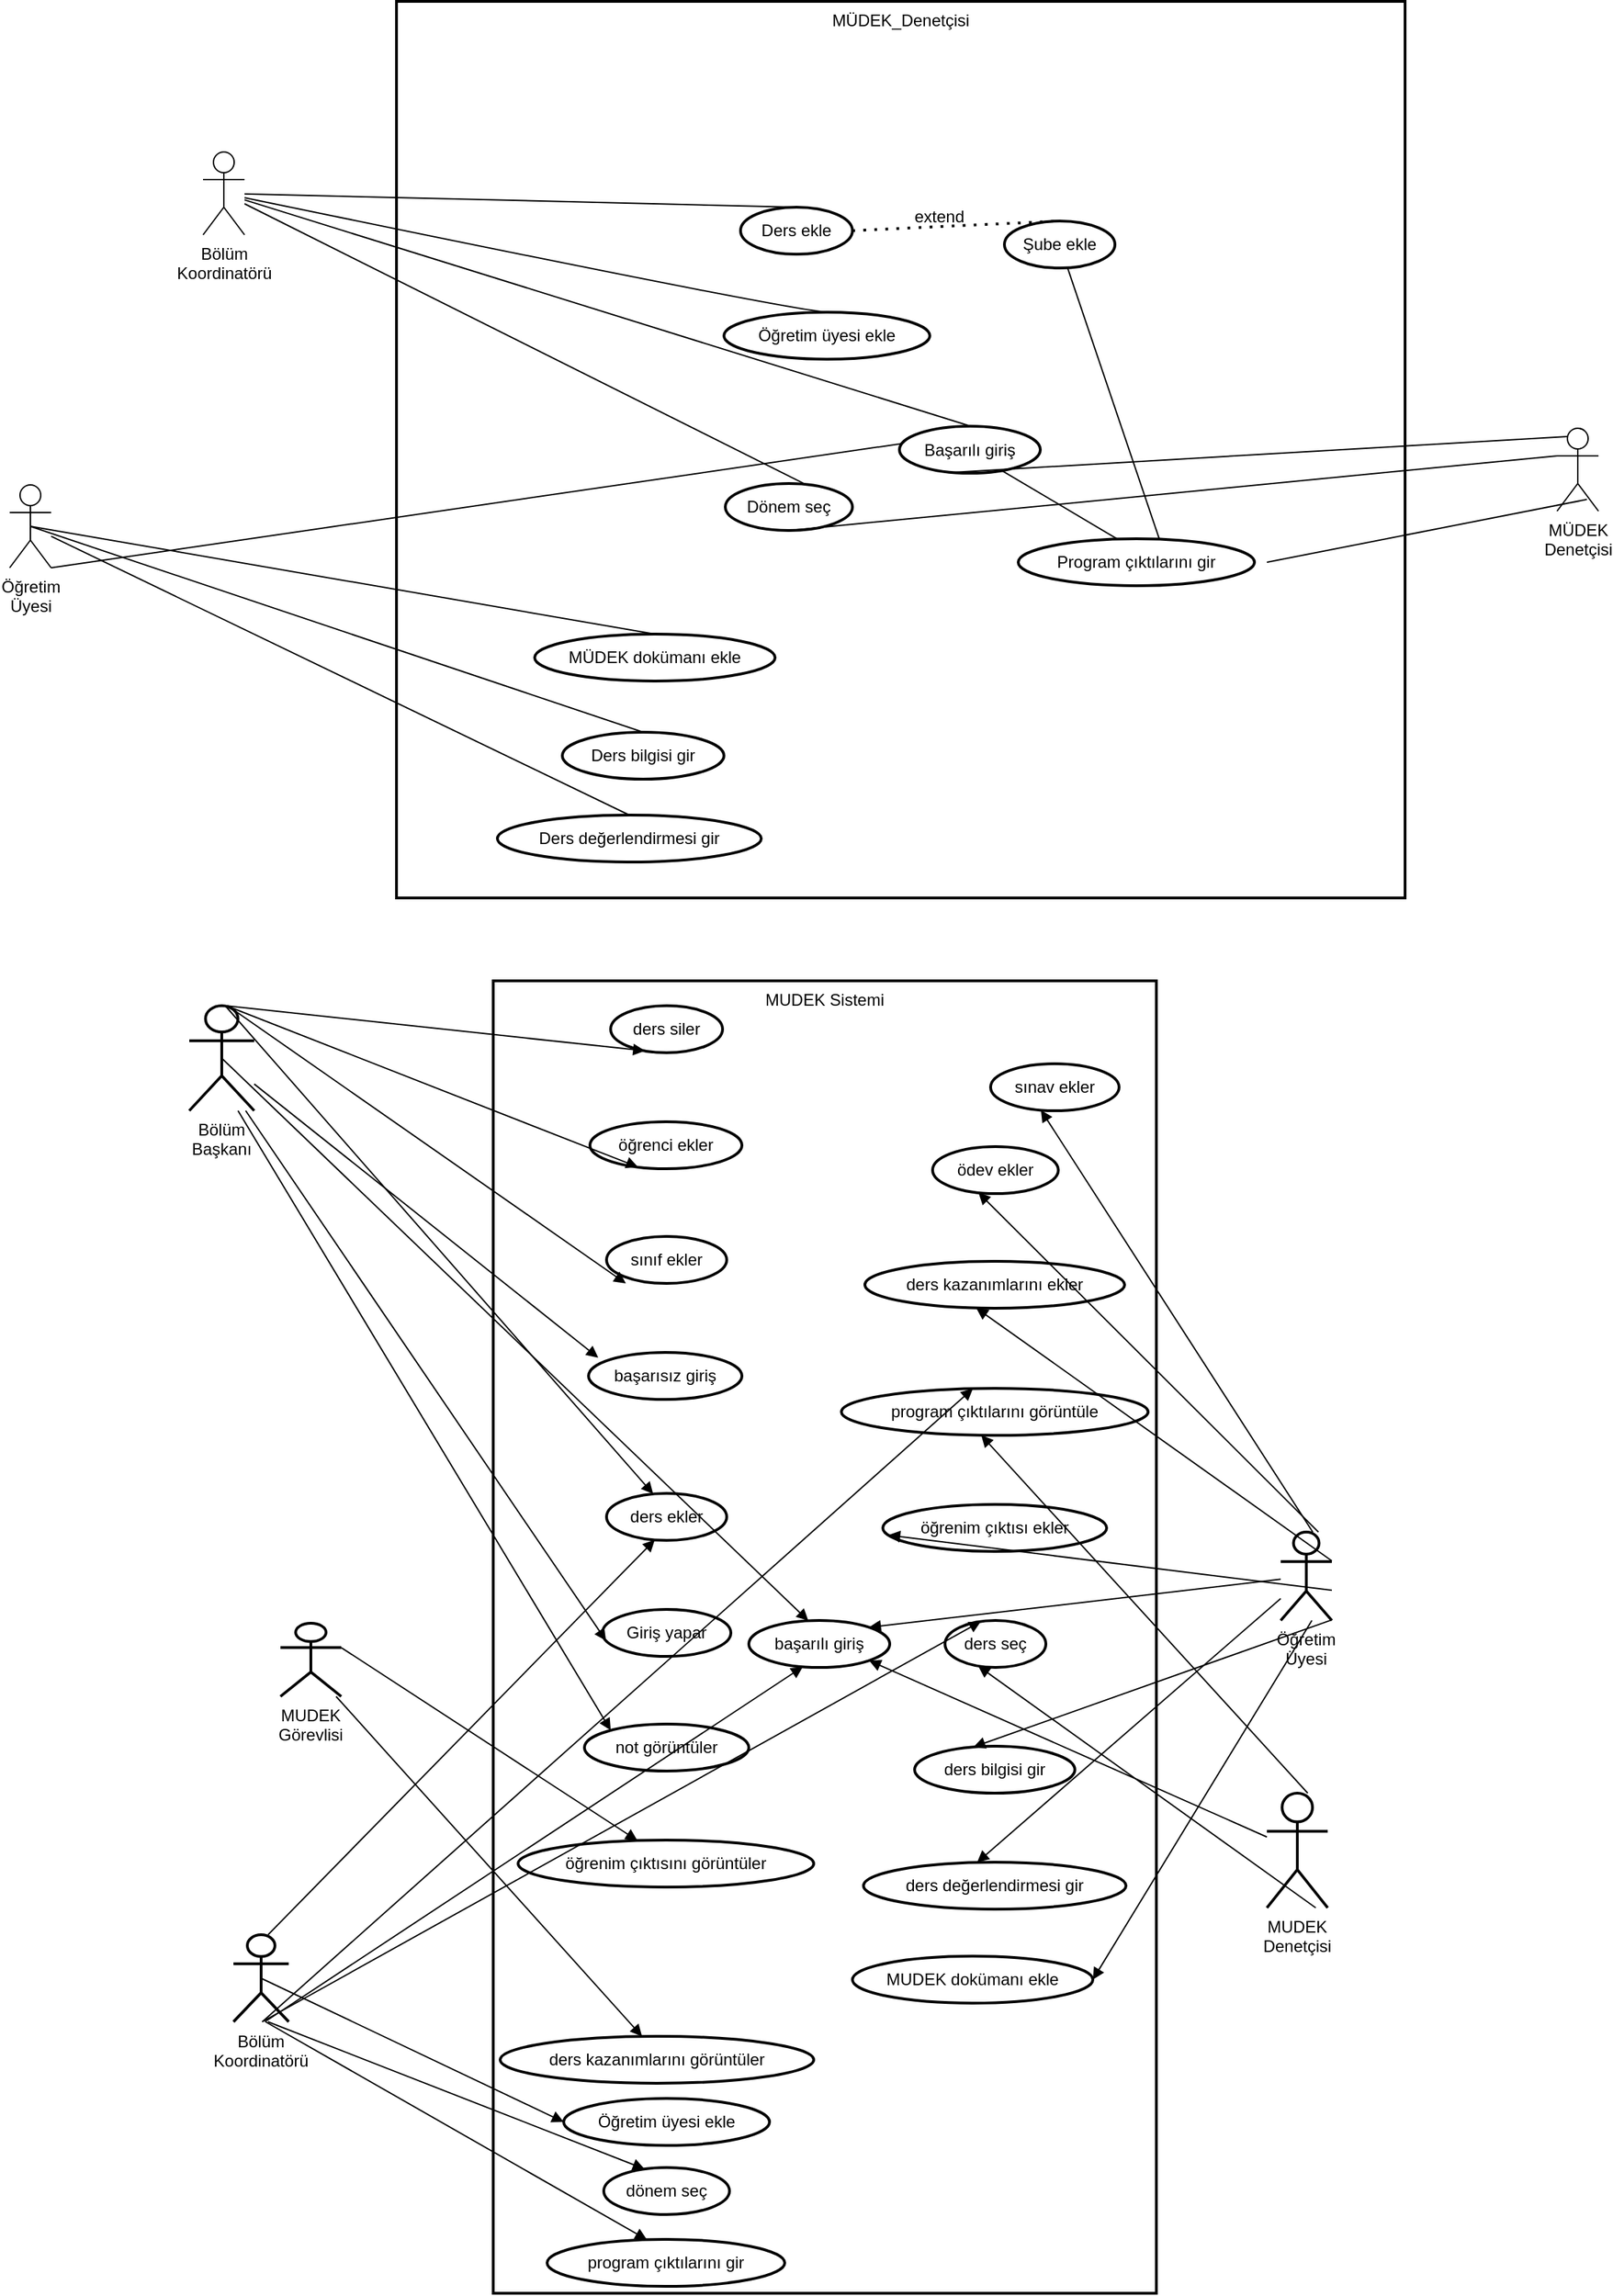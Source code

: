 <mxfile version="24.2.5" type="device">
  <diagram name="Page-1" id="9mczdeSGXqP6ebAJa1_L">
    <mxGraphModel dx="1379" dy="692" grid="1" gridSize="10" guides="1" tooltips="1" connect="1" arrows="1" fold="1" page="1" pageScale="1" pageWidth="850" pageHeight="1100" math="0" shadow="0">
      <root>
        <mxCell id="0" />
        <mxCell id="1" parent="0" />
        <mxCell id="1puY0vqp9c7PX6p_YRdg-59" value="MUDEK Sistemi" style="whiteSpace=wrap;strokeWidth=2;verticalAlign=top;" parent="1" vertex="1">
          <mxGeometry x="590" y="1000" width="480" height="950" as="geometry" />
        </mxCell>
        <mxCell id="1puY0vqp9c7PX6p_YRdg-60" value="ders ekler" style="rounded=1;absoluteArcSize=1;arcSize=14;whiteSpace=wrap;strokeWidth=2;shape=ellipse;perimeter=ellipsePerimeter;html=1;" parent="1" vertex="1">
          <mxGeometry x="672" y="1371" width="87" height="34" as="geometry" />
        </mxCell>
        <mxCell id="1puY0vqp9c7PX6p_YRdg-61" value="ders siler" style="rounded=1;absoluteArcSize=1;arcSize=14;whiteSpace=wrap;strokeWidth=2;shape=ellipse;perimeter=ellipsePerimeter;html=1;" parent="1" vertex="1">
          <mxGeometry x="675" y="1018" width="81" height="34" as="geometry" />
        </mxCell>
        <mxCell id="1puY0vqp9c7PX6p_YRdg-62" value="öğrenci ekler" style="rounded=1;absoluteArcSize=1;arcSize=14;whiteSpace=wrap;strokeWidth=2;shape=ellipse;perimeter=ellipsePerimeter;html=1;" parent="1" vertex="1">
          <mxGeometry x="660" y="1102" width="110" height="34" as="geometry" />
        </mxCell>
        <mxCell id="1puY0vqp9c7PX6p_YRdg-63" value="sınıf ekler" style="rounded=1;absoluteArcSize=1;arcSize=14;whiteSpace=wrap;strokeWidth=2;shape=ellipse;perimeter=ellipsePerimeter;html=1;" parent="1" vertex="1">
          <mxGeometry x="672" y="1185" width="87" height="34" as="geometry" />
        </mxCell>
        <mxCell id="1puY0vqp9c7PX6p_YRdg-64" value="başarılı giriş" style="rounded=1;absoluteArcSize=1;arcSize=14;whiteSpace=wrap;strokeWidth=2;shape=ellipse;perimeter=ellipsePerimeter;html=1;" parent="1" vertex="1">
          <mxGeometry x="775" y="1463" width="102" height="34" as="geometry" />
        </mxCell>
        <mxCell id="1puY0vqp9c7PX6p_YRdg-65" value="başarısız giriş" style="rounded=1;absoluteArcSize=1;arcSize=14;whiteSpace=wrap;strokeWidth=2;shape=ellipse;perimeter=ellipsePerimeter;html=1;" parent="1" vertex="1">
          <mxGeometry x="659" y="1269" width="111" height="34" as="geometry" />
        </mxCell>
        <mxCell id="1puY0vqp9c7PX6p_YRdg-66" value="Giriş yapar" style="rounded=1;absoluteArcSize=1;arcSize=14;whiteSpace=wrap;strokeWidth=2;shape=ellipse;perimeter=ellipsePerimeter;html=1;" parent="1" vertex="1">
          <mxGeometry x="669" y="1455" width="93" height="34" as="geometry" />
        </mxCell>
        <mxCell id="1puY0vqp9c7PX6p_YRdg-67" value="not görüntüler" style="rounded=1;absoluteArcSize=1;arcSize=14;whiteSpace=wrap;strokeWidth=2;shape=ellipse;perimeter=ellipsePerimeter;html=1;" parent="1" vertex="1">
          <mxGeometry x="656" y="1538" width="119" height="34" as="geometry" />
        </mxCell>
        <mxCell id="1puY0vqp9c7PX6p_YRdg-68" value="sınav ekler" style="rounded=1;absoluteArcSize=1;arcSize=14;whiteSpace=wrap;strokeWidth=2;shape=ellipse;perimeter=ellipsePerimeter;html=1;" parent="1" vertex="1">
          <mxGeometry x="950" y="1060" width="93" height="34" as="geometry" />
        </mxCell>
        <mxCell id="1puY0vqp9c7PX6p_YRdg-69" value="ödev ekler" style="rounded=1;absoluteArcSize=1;arcSize=14;whiteSpace=wrap;strokeWidth=2;shape=ellipse;perimeter=ellipsePerimeter;html=1;" parent="1" vertex="1">
          <mxGeometry x="908" y="1120" width="91" height="34" as="geometry" />
        </mxCell>
        <mxCell id="1puY0vqp9c7PX6p_YRdg-70" value="ders kazanımlarını ekler" style="rounded=1;absoluteArcSize=1;arcSize=14;whiteSpace=wrap;strokeWidth=2;shape=ellipse;perimeter=ellipsePerimeter;html=1;" parent="1" vertex="1">
          <mxGeometry x="859" y="1203" width="188" height="34" as="geometry" />
        </mxCell>
        <mxCell id="1puY0vqp9c7PX6p_YRdg-71" value="öğrenim çıktısı ekler" style="rounded=1;absoluteArcSize=1;arcSize=14;whiteSpace=wrap;strokeWidth=2;shape=ellipse;perimeter=ellipsePerimeter;html=1;" parent="1" vertex="1">
          <mxGeometry x="872" y="1379" width="162" height="34" as="geometry" />
        </mxCell>
        <mxCell id="1puY0vqp9c7PX6p_YRdg-72" value="öğrenim çıktısını görüntüler" style="rounded=1;absoluteArcSize=1;arcSize=14;whiteSpace=wrap;strokeWidth=2;shape=ellipse;perimeter=ellipsePerimeter;html=1;" parent="1" vertex="1">
          <mxGeometry x="608" y="1622" width="214" height="34" as="geometry" />
        </mxCell>
        <mxCell id="1puY0vqp9c7PX6p_YRdg-73" value="ders kazanımlarını görüntüler" style="rounded=1;absoluteArcSize=1;arcSize=14;whiteSpace=wrap;strokeWidth=2;shape=ellipse;perimeter=ellipsePerimeter;html=1;" parent="1" vertex="1">
          <mxGeometry x="595" y="1764" width="227" height="34" as="geometry" />
        </mxCell>
        <mxCell id="1puY0vqp9c7PX6p_YRdg-74" value="Öğretim üyesi ekle" style="rounded=1;absoluteArcSize=1;arcSize=14;whiteSpace=wrap;strokeWidth=2;shape=ellipse;perimeter=ellipsePerimeter;html=1;" parent="1" vertex="1">
          <mxGeometry x="641" y="1809" width="149" height="34" as="geometry" />
        </mxCell>
        <mxCell id="1puY0vqp9c7PX6p_YRdg-75" value="dönem seç" style="rounded=1;absoluteArcSize=1;arcSize=14;whiteSpace=wrap;strokeWidth=2;shape=ellipse;perimeter=ellipsePerimeter;html=1;" parent="1" vertex="1">
          <mxGeometry x="670" y="1859" width="91" height="34" as="geometry" />
        </mxCell>
        <mxCell id="1puY0vqp9c7PX6p_YRdg-76" value="program çıktılarını gir" style="rounded=1;absoluteArcSize=1;arcSize=14;whiteSpace=wrap;strokeWidth=2;shape=ellipse;perimeter=ellipsePerimeter;html=1;" parent="1" vertex="1">
          <mxGeometry x="629" y="1911" width="172" height="34" as="geometry" />
        </mxCell>
        <mxCell id="1puY0vqp9c7PX6p_YRdg-77" value="ders bilgisi gir" style="rounded=1;absoluteArcSize=1;arcSize=14;whiteSpace=wrap;strokeWidth=2;shape=ellipse;perimeter=ellipsePerimeter;html=1;" parent="1" vertex="1">
          <mxGeometry x="895" y="1554" width="116" height="34" as="geometry" />
        </mxCell>
        <mxCell id="1puY0vqp9c7PX6p_YRdg-78" value="ders değerlendirmesi gir" style="rounded=1;absoluteArcSize=1;arcSize=14;whiteSpace=wrap;strokeWidth=2;shape=ellipse;perimeter=ellipsePerimeter;html=1;" parent="1" vertex="1">
          <mxGeometry x="858" y="1638" width="190" height="34" as="geometry" />
        </mxCell>
        <mxCell id="1puY0vqp9c7PX6p_YRdg-79" value="program çıktılarını görüntüle" style="rounded=1;absoluteArcSize=1;arcSize=14;whiteSpace=wrap;strokeWidth=2;shape=ellipse;perimeter=ellipsePerimeter;html=1;" parent="1" vertex="1">
          <mxGeometry x="842" y="1295" width="222" height="34" as="geometry" />
        </mxCell>
        <mxCell id="1puY0vqp9c7PX6p_YRdg-80" value="ders seç" style="rounded=1;absoluteArcSize=1;arcSize=14;whiteSpace=wrap;strokeWidth=2;shape=ellipse;perimeter=ellipsePerimeter;html=1;" parent="1" vertex="1">
          <mxGeometry x="917" y="1463" width="73" height="34" as="geometry" />
        </mxCell>
        <mxCell id="1puY0vqp9c7PX6p_YRdg-81" value="MUDEK dokümanı ekle" style="rounded=1;absoluteArcSize=1;arcSize=14;whiteSpace=wrap;strokeWidth=2;shape=ellipse;perimeter=ellipsePerimeter;html=1;" parent="1" vertex="1">
          <mxGeometry x="850" y="1706" width="174" height="34" as="geometry" />
        </mxCell>
        <mxCell id="1puY0vqp9c7PX6p_YRdg-82" value="Bölüm Başkanı" style="whiteSpace=wrap;strokeWidth=2;shape=umlActor;verticalLabelPosition=bottom;verticalAlign=top;html=1;outlineConnect=0;" parent="1" vertex="1">
          <mxGeometry x="370" y="1018" width="47" height="76" as="geometry" />
        </mxCell>
        <mxCell id="1puY0vqp9c7PX6p_YRdg-83" value="Öğretim Üyesi" style="whiteSpace=wrap;strokeWidth=2;shape=umlActor;verticalLabelPosition=bottom;verticalAlign=top;html=1;outlineConnect=0;" parent="1" vertex="1">
          <mxGeometry x="1160" y="1399" width="37" height="64" as="geometry" />
        </mxCell>
        <mxCell id="1puY0vqp9c7PX6p_YRdg-84" value="MUDEK Görevlisi" style="whiteSpace=wrap;strokeWidth=2;shape=umlActor;verticalLabelPosition=bottom;verticalAlign=top;html=1;outlineConnect=0;" parent="1" vertex="1">
          <mxGeometry x="436" y="1465" width="44" height="53" as="geometry" />
        </mxCell>
        <mxCell id="1puY0vqp9c7PX6p_YRdg-85" value="Bölüm Koordinatörü" style="whiteSpace=wrap;strokeWidth=2;shape=umlActor;verticalLabelPosition=bottom;verticalAlign=top;html=1;outlineConnect=0;" parent="1" vertex="1">
          <mxGeometry x="402" y="1690.5" width="40" height="63" as="geometry" />
        </mxCell>
        <mxCell id="1puY0vqp9c7PX6p_YRdg-86" value="MUDEK Denetçisi" style="whiteSpace=wrap;strokeWidth=2;shape=umlActor;verticalLabelPosition=bottom;verticalAlign=top;html=1;outlineConnect=0;" parent="1" vertex="1">
          <mxGeometry x="1150" y="1588" width="44" height="83" as="geometry" />
        </mxCell>
        <mxCell id="1puY0vqp9c7PX6p_YRdg-87" value="" style="startArrow=none;endArrow=block;exitX=0.554;exitY=-0.007;entryX=0.38;entryY=-0.002;rounded=0;" parent="1" source="1puY0vqp9c7PX6p_YRdg-82" target="1puY0vqp9c7PX6p_YRdg-60" edge="1">
          <mxGeometry relative="1" as="geometry" />
        </mxCell>
        <mxCell id="1puY0vqp9c7PX6p_YRdg-88" value="" style="startArrow=none;endArrow=block;exitX=0.558;exitY=-0.007;entryX=0.296;entryY=0.993;rounded=0;" parent="1" source="1puY0vqp9c7PX6p_YRdg-82" target="1puY0vqp9c7PX6p_YRdg-61" edge="1">
          <mxGeometry relative="1" as="geometry" />
        </mxCell>
        <mxCell id="1puY0vqp9c7PX6p_YRdg-89" value="" style="startArrow=none;endArrow=block;exitX=0.571;exitY=-0.007;entryX=0.313;entryY=0.983;rounded=0;" parent="1" source="1puY0vqp9c7PX6p_YRdg-82" target="1puY0vqp9c7PX6p_YRdg-62" edge="1">
          <mxGeometry relative="1" as="geometry" />
        </mxCell>
        <mxCell id="1puY0vqp9c7PX6p_YRdg-90" value="" style="startArrow=none;endArrow=block;exitX=0.592;exitY=-0.007;rounded=0;" parent="1" source="1puY0vqp9c7PX6p_YRdg-82" edge="1">
          <mxGeometry relative="1" as="geometry">
            <mxPoint x="686" y="1219" as="targetPoint" />
          </mxGeometry>
        </mxCell>
        <mxCell id="1puY0vqp9c7PX6p_YRdg-91" value="" style="startArrow=none;endArrow=block;exitX=0.5;exitY=0.5;entryX=0.418;entryY=-0.012;rounded=0;exitDx=0;exitDy=0;exitPerimeter=0;" parent="1" source="1puY0vqp9c7PX6p_YRdg-82" target="1puY0vqp9c7PX6p_YRdg-64" edge="1">
          <mxGeometry relative="1" as="geometry" />
        </mxCell>
        <mxCell id="1puY0vqp9c7PX6p_YRdg-92" value="" style="startArrow=none;endArrow=block;entryX=0.063;entryY=0.112;rounded=0;entryDx=0;entryDy=0;entryPerimeter=0;" parent="1" source="1puY0vqp9c7PX6p_YRdg-82" target="1puY0vqp9c7PX6p_YRdg-65" edge="1">
          <mxGeometry relative="1" as="geometry" />
        </mxCell>
        <mxCell id="1puY0vqp9c7PX6p_YRdg-93" value="" style="startArrow=none;endArrow=block;exitX=0.856;exitY=0.983;entryX=-0.002;entryY=0.68;rounded=0;" parent="1" source="1puY0vqp9c7PX6p_YRdg-82" target="1puY0vqp9c7PX6p_YRdg-66" edge="1">
          <mxGeometry relative="1" as="geometry" />
        </mxCell>
        <mxCell id="1puY0vqp9c7PX6p_YRdg-94" value="" style="startArrow=none;endArrow=block;exitX=0.742;exitY=0.983;entryX=0.049;entryY=0.007;rounded=0;" parent="1" source="1puY0vqp9c7PX6p_YRdg-82" target="1puY0vqp9c7PX6p_YRdg-67" edge="1">
          <mxGeometry relative="1" as="geometry" />
        </mxCell>
        <mxCell id="1puY0vqp9c7PX6p_YRdg-95" value="" style="startArrow=none;endArrow=block;exitX=0.627;exitY=-0.002;entryX=0.388;entryY=0.993;rounded=0;" parent="1" source="1puY0vqp9c7PX6p_YRdg-83" target="1puY0vqp9c7PX6p_YRdg-68" edge="1">
          <mxGeometry relative="1" as="geometry" />
        </mxCell>
        <mxCell id="1puY0vqp9c7PX6p_YRdg-96" value="" style="startArrow=none;endArrow=block;exitX=0.738;exitY=-0.002;entryX=0.367;entryY=0.983;rounded=0;" parent="1" source="1puY0vqp9c7PX6p_YRdg-83" target="1puY0vqp9c7PX6p_YRdg-69" edge="1">
          <mxGeometry relative="1" as="geometry" />
        </mxCell>
        <mxCell id="1puY0vqp9c7PX6p_YRdg-97" value="" style="startArrow=none;endArrow=block;exitX=0.994;exitY=0.328;entryX=0.426;entryY=1.002;rounded=0;" parent="1" source="1puY0vqp9c7PX6p_YRdg-83" target="1puY0vqp9c7PX6p_YRdg-70" edge="1">
          <mxGeometry relative="1" as="geometry" />
        </mxCell>
        <mxCell id="1puY0vqp9c7PX6p_YRdg-98" value="" style="startArrow=none;endArrow=block;exitX=0.994;exitY=0.657;entryX=0.001;entryY=0.665;rounded=0;" parent="1" source="1puY0vqp9c7PX6p_YRdg-83" target="1puY0vqp9c7PX6p_YRdg-71" edge="1">
          <mxGeometry relative="1" as="geometry" />
        </mxCell>
        <mxCell id="1puY0vqp9c7PX6p_YRdg-99" value="" style="startArrow=none;endArrow=block;exitX=1;exitY=0.333;entryX=0.4;entryY=-0.002;rounded=0;exitDx=0;exitDy=0;exitPerimeter=0;" parent="1" source="1puY0vqp9c7PX6p_YRdg-84" target="1puY0vqp9c7PX6p_YRdg-72" edge="1">
          <mxGeometry relative="1" as="geometry" />
        </mxCell>
        <mxCell id="1puY0vqp9c7PX6p_YRdg-100" value="" style="startArrow=none;endArrow=block;exitX=0.917;exitY=1.002;entryX=0.452;entryY=0.012;rounded=0;" parent="1" source="1puY0vqp9c7PX6p_YRdg-84" target="1puY0vqp9c7PX6p_YRdg-73" edge="1">
          <mxGeometry relative="1" as="geometry" />
        </mxCell>
        <mxCell id="1puY0vqp9c7PX6p_YRdg-101" value="" style="startArrow=none;endArrow=block;exitX=0.5;exitY=0.5;entryX=0;entryY=0.5;rounded=0;exitDx=0;exitDy=0;exitPerimeter=0;entryDx=0;entryDy=0;" parent="1" source="1puY0vqp9c7PX6p_YRdg-85" target="1puY0vqp9c7PX6p_YRdg-74" edge="1">
          <mxGeometry relative="1" as="geometry" />
        </mxCell>
        <mxCell id="1puY0vqp9c7PX6p_YRdg-102" value="" style="startArrow=none;endArrow=block;exitX=0.629;exitY=-0.012;entryX=0.401;entryY=0.988;rounded=0;" parent="1" source="1puY0vqp9c7PX6p_YRdg-85" target="1puY0vqp9c7PX6p_YRdg-60" edge="1">
          <mxGeometry relative="1" as="geometry" />
        </mxCell>
        <mxCell id="1puY0vqp9c7PX6p_YRdg-103" value="" style="startArrow=none;endArrow=block;exitX=0.618;exitY=0.978;entryX=0.308;entryY=-0.007;rounded=0;" parent="1" source="1puY0vqp9c7PX6p_YRdg-85" target="1puY0vqp9c7PX6p_YRdg-75" edge="1">
          <mxGeometry relative="1" as="geometry" />
        </mxCell>
        <mxCell id="1puY0vqp9c7PX6p_YRdg-104" value="" style="startArrow=none;endArrow=block;exitX=0.576;exitY=0.978;entryX=0.42;entryY=0.012;rounded=0;" parent="1" source="1puY0vqp9c7PX6p_YRdg-85" target="1puY0vqp9c7PX6p_YRdg-76" edge="1">
          <mxGeometry relative="1" as="geometry" />
        </mxCell>
        <mxCell id="1puY0vqp9c7PX6p_YRdg-105" value="" style="startArrow=none;endArrow=block;exitX=0.566;exitY=0.978;entryX=0.385;entryY=0.978;rounded=0;" parent="1" source="1puY0vqp9c7PX6p_YRdg-85" target="1puY0vqp9c7PX6p_YRdg-64" edge="1">
          <mxGeometry relative="1" as="geometry" />
        </mxCell>
        <mxCell id="1puY0vqp9c7PX6p_YRdg-106" value="" style="startArrow=none;endArrow=block;exitX=0.521;exitY=0.978;entryX=0.428;entryY=0.007;rounded=0;" parent="1" source="1puY0vqp9c7PX6p_YRdg-85" target="1puY0vqp9c7PX6p_YRdg-79" edge="1">
          <mxGeometry relative="1" as="geometry" />
        </mxCell>
        <mxCell id="1puY0vqp9c7PX6p_YRdg-107" value="" style="startArrow=none;endArrow=block;exitX=0.518;exitY=0.978;entryX=0.349;entryY=-0.012;rounded=0;" parent="1" source="1puY0vqp9c7PX6p_YRdg-85" target="1puY0vqp9c7PX6p_YRdg-80" edge="1">
          <mxGeometry relative="1" as="geometry" />
        </mxCell>
        <mxCell id="1puY0vqp9c7PX6p_YRdg-108" value="" style="startArrow=none;endArrow=block;exitX=0.994;exitY=0.987;entryX=0.364;entryY=0.012;rounded=0;" parent="1" source="1puY0vqp9c7PX6p_YRdg-83" target="1puY0vqp9c7PX6p_YRdg-77" edge="1">
          <mxGeometry relative="1" as="geometry" />
        </mxCell>
        <mxCell id="1puY0vqp9c7PX6p_YRdg-109" value="" style="startArrow=none;endArrow=block;entryX=0.432;entryY=0.002;rounded=0;" parent="1" source="1puY0vqp9c7PX6p_YRdg-83" target="1puY0vqp9c7PX6p_YRdg-78" edge="1">
          <mxGeometry relative="1" as="geometry">
            <mxPoint x="1188" y="1984" as="sourcePoint" />
          </mxGeometry>
        </mxCell>
        <mxCell id="1puY0vqp9c7PX6p_YRdg-110" value="" style="startArrow=none;endArrow=block;exitX=0.607;exitY=0.988;rounded=0;entryX=1;entryY=0.5;entryDx=0;entryDy=0;" parent="1" source="1puY0vqp9c7PX6p_YRdg-83" target="1puY0vqp9c7PX6p_YRdg-81" edge="1">
          <mxGeometry relative="1" as="geometry">
            <mxPoint x="721.229" y="2795" as="targetPoint" />
          </mxGeometry>
        </mxCell>
        <mxCell id="1puY0vqp9c7PX6p_YRdg-111" value="" style="startArrow=none;endArrow=block;exitX=0.669;exitY=0.007;entryX=0.457;entryY=0.998;rounded=0;" parent="1" source="1puY0vqp9c7PX6p_YRdg-86" target="1puY0vqp9c7PX6p_YRdg-79" edge="1">
          <mxGeometry relative="1" as="geometry" />
        </mxCell>
        <mxCell id="1puY0vqp9c7PX6p_YRdg-112" value="" style="startArrow=none;endArrow=block;exitX=0.802;exitY=0.998;entryX=0.324;entryY=0.978;rounded=0;" parent="1" source="1puY0vqp9c7PX6p_YRdg-86" target="1puY0vqp9c7PX6p_YRdg-80" edge="1">
          <mxGeometry relative="1" as="geometry" />
        </mxCell>
        <mxCell id="1puY0vqp9c7PX6p_YRdg-113" value="MÜDEK_Denetçisi" style="whiteSpace=wrap;strokeWidth=2;verticalAlign=top;" parent="1" vertex="1">
          <mxGeometry x="520" y="291" width="730" height="649" as="geometry" />
        </mxCell>
        <mxCell id="1puY0vqp9c7PX6p_YRdg-114" value="Ders bilgisi gir" style="whiteSpace=wrap;strokeWidth=2;shape=ellipse;perimeter=ellipsePerimeter;html=1;" parent="1" vertex="1">
          <mxGeometry x="640" y="820" width="117" height="34" as="geometry" />
        </mxCell>
        <mxCell id="1puY0vqp9c7PX6p_YRdg-115" value="Ders değerlendirmesi gir" style="whiteSpace=wrap;strokeWidth=2;shape=ellipse;perimeter=ellipsePerimeter;html=1;" parent="1" vertex="1">
          <mxGeometry x="593" y="880" width="191" height="34" as="geometry" />
        </mxCell>
        <mxCell id="1puY0vqp9c7PX6p_YRdg-116" value="MÜDEK dokümanı ekle" style="whiteSpace=wrap;strokeWidth=2;shape=ellipse;perimeter=ellipsePerimeter;html=1;" parent="1" vertex="1">
          <mxGeometry x="620" y="749" width="174" height="34" as="geometry" />
        </mxCell>
        <mxCell id="1puY0vqp9c7PX6p_YRdg-117" value="Öğretim üyesi ekle" style="whiteSpace=wrap;strokeWidth=2;shape=ellipse;perimeter=ellipsePerimeter;html=1;" parent="1" vertex="1">
          <mxGeometry x="757" y="516" width="149" height="34" as="geometry" />
        </mxCell>
        <mxCell id="1puY0vqp9c7PX6p_YRdg-118" value="Ders ekle" style="whiteSpace=wrap;strokeWidth=2;shape=ellipse;perimeter=ellipsePerimeter;html=1;" parent="1" vertex="1">
          <mxGeometry x="769" y="440" width="81" height="34" as="geometry" />
        </mxCell>
        <mxCell id="1puY0vqp9c7PX6p_YRdg-119" value="Dönem seç" style="whiteSpace=wrap;strokeWidth=2;shape=ellipse;perimeter=ellipsePerimeter;html=1;" parent="1" vertex="1">
          <mxGeometry x="758" y="640" width="92" height="34" as="geometry" />
        </mxCell>
        <mxCell id="1puY0vqp9c7PX6p_YRdg-120" value="Program çıktılarını gir" style="whiteSpace=wrap;strokeWidth=2;shape=ellipse;perimeter=ellipsePerimeter;html=1;" parent="1" vertex="1">
          <mxGeometry x="970" y="680" width="171" height="34" as="geometry" />
        </mxCell>
        <mxCell id="1puY0vqp9c7PX6p_YRdg-121" value="Başarılı giriş" style="whiteSpace=wrap;strokeWidth=2;shape=ellipse;perimeter=ellipsePerimeter;html=1;" parent="1" vertex="1">
          <mxGeometry x="884" y="598.5" width="102" height="34" as="geometry" />
        </mxCell>
        <mxCell id="1puY0vqp9c7PX6p_YRdg-122" value="" style="curved=1;startArrow=none;endArrow=none;entryX=0.5;entryY=-0.01;rounded=0;html=1;" parent="1" source="1puY0vqp9c7PX6p_YRdg-137" target="1puY0vqp9c7PX6p_YRdg-117" edge="1">
          <mxGeometry relative="1" as="geometry">
            <Array as="points">
              <mxPoint x="801" y="514" />
            </Array>
            <mxPoint x="1030" y="482.527" as="sourcePoint" />
          </mxGeometry>
        </mxCell>
        <mxCell id="1puY0vqp9c7PX6p_YRdg-123" value="" style="startArrow=none;endArrow=none;entryX=0.503;entryY=-0.01;rounded=0;html=1;" parent="1" source="1puY0vqp9c7PX6p_YRdg-137" target="1puY0vqp9c7PX6p_YRdg-118" edge="1">
          <mxGeometry relative="1" as="geometry">
            <mxPoint x="1050.294" y="489.0" as="sourcePoint" />
          </mxGeometry>
        </mxCell>
        <mxCell id="1puY0vqp9c7PX6p_YRdg-124" value="" style="curved=1;startArrow=none;endArrow=none;exitX=1;exitY=0.5;entryX=0.496;entryY=1.122e-7;rounded=0;dashed=1;html=1;dashPattern=1 3;strokeWidth=2;exitDx=0;exitDy=0;" parent="1" source="1puY0vqp9c7PX6p_YRdg-118" target="1puY0vqp9c7PX6p_YRdg-139" edge="1">
          <mxGeometry relative="1" as="geometry">
            <Array as="points" />
          </mxGeometry>
        </mxCell>
        <mxCell id="1puY0vqp9c7PX6p_YRdg-125" value="" style="startArrow=none;endArrow=none;entryX=0.635;entryY=2.244e-7;rounded=0;html=1;" parent="1" source="1puY0vqp9c7PX6p_YRdg-137" target="1puY0vqp9c7PX6p_YRdg-119" edge="1">
          <mxGeometry relative="1" as="geometry">
            <mxPoint x="1187" y="486.484" as="sourcePoint" />
          </mxGeometry>
        </mxCell>
        <mxCell id="1puY0vqp9c7PX6p_YRdg-126" value="" style="startArrow=none;endArrow=none;entryX=0.599;entryY=1.122e-7;rounded=0;html=1;" parent="1" source="1puY0vqp9c7PX6p_YRdg-139" target="1puY0vqp9c7PX6p_YRdg-120" edge="1">
          <mxGeometry relative="1" as="geometry">
            <mxPoint x="1171.618" y="489.0" as="sourcePoint" />
          </mxGeometry>
        </mxCell>
        <mxCell id="1puY0vqp9c7PX6p_YRdg-127" value="" style="curved=1;startArrow=none;endArrow=none;entryX=0.505;entryY=-0.01;rounded=0;html=1;" parent="1" source="1puY0vqp9c7PX6p_YRdg-137" target="1puY0vqp9c7PX6p_YRdg-121" edge="1">
          <mxGeometry relative="1" as="geometry">
            <Array as="points" />
            <mxPoint x="1108.488" y="489.0" as="sourcePoint" />
          </mxGeometry>
        </mxCell>
        <mxCell id="1puY0vqp9c7PX6p_YRdg-128" value="" style="startArrow=none;endArrow=none;exitX=0;exitY=0.333;entryX=0.5;entryY=1;rounded=0;exitDx=0;exitDy=0;entryDx=0;entryDy=0;html=1;exitPerimeter=0;" parent="1" source="1puY0vqp9c7PX6p_YRdg-138" target="1puY0vqp9c7PX6p_YRdg-119" edge="1">
          <mxGeometry relative="1" as="geometry">
            <mxPoint x="858" y="960" as="sourcePoint" />
          </mxGeometry>
        </mxCell>
        <mxCell id="1puY0vqp9c7PX6p_YRdg-129" value="" style="startArrow=none;endArrow=none;exitX=0.25;exitY=0.1;entryX=0.377;entryY=0.98;rounded=0;exitDx=0;exitDy=0;html=1;exitPerimeter=0;" parent="1" source="1puY0vqp9c7PX6p_YRdg-138" target="1puY0vqp9c7PX6p_YRdg-121" edge="1">
          <mxGeometry relative="1" as="geometry">
            <mxPoint x="892" y="960" as="sourcePoint" />
          </mxGeometry>
        </mxCell>
        <mxCell id="1puY0vqp9c7PX6p_YRdg-130" value="" style="startArrow=none;endArrow=none;exitX=0.5;exitY=0.5;entryX=0.5;entryY=-0.01;rounded=0;exitDx=0;exitDy=0;exitPerimeter=0;html=1;" parent="1" source="1puY0vqp9c7PX6p_YRdg-136" target="1puY0vqp9c7PX6p_YRdg-114" edge="1">
          <mxGeometry relative="1" as="geometry">
            <mxPoint x="369" y="479.61" as="sourcePoint" />
          </mxGeometry>
        </mxCell>
        <mxCell id="1puY0vqp9c7PX6p_YRdg-131" value="" style="startArrow=none;endArrow=none;entryX=0.499;entryY=-0.01;rounded=0;html=1;" parent="1" source="1puY0vqp9c7PX6p_YRdg-136" target="1puY0vqp9c7PX6p_YRdg-115" edge="1">
          <mxGeometry relative="1" as="geometry">
            <mxPoint x="382.194" y="489" as="sourcePoint" />
          </mxGeometry>
        </mxCell>
        <mxCell id="1puY0vqp9c7PX6p_YRdg-132" value="" style="startArrow=none;endArrow=none;entryX=0.498;entryY=-0.01;rounded=0;exitX=0.5;exitY=0.5;exitDx=0;exitDy=0;exitPerimeter=0;html=1;" parent="1" source="1puY0vqp9c7PX6p_YRdg-136" target="1puY0vqp9c7PX6p_YRdg-116" edge="1">
          <mxGeometry relative="1" as="geometry">
            <mxPoint x="751" y="449.652" as="sourcePoint" />
          </mxGeometry>
        </mxCell>
        <mxCell id="1puY0vqp9c7PX6p_YRdg-133" value="" style="startArrow=none;endArrow=none;entryX=0.003;entryY=0.359;rounded=0;html=1;exitX=1;exitY=1;exitDx=0;exitDy=0;exitPerimeter=0;" parent="1" source="1puY0vqp9c7PX6p_YRdg-136" target="1puY0vqp9c7PX6p_YRdg-121" edge="1">
          <mxGeometry relative="1" as="geometry">
            <mxPoint x="770" y="420" as="sourcePoint" />
          </mxGeometry>
        </mxCell>
        <mxCell id="1puY0vqp9c7PX6p_YRdg-134" value="" style="startArrow=none;endArrow=none;exitX=0.743;exitY=0.98;entryX=0.42;entryY=1.122e-7;rounded=0;html=1;" parent="1" source="1puY0vqp9c7PX6p_YRdg-121" target="1puY0vqp9c7PX6p_YRdg-120" edge="1">
          <mxGeometry relative="1" as="geometry" />
        </mxCell>
        <mxCell id="1puY0vqp9c7PX6p_YRdg-135" value="" style="startArrow=none;endArrow=none;rounded=0;html=1;entryX=0.72;entryY=0.859;entryDx=0;entryDy=0;entryPerimeter=0;" parent="1" target="1puY0vqp9c7PX6p_YRdg-138" edge="1">
          <mxGeometry relative="1" as="geometry">
            <mxPoint x="930" y="980" as="targetPoint" />
            <mxPoint x="1150" y="697" as="sourcePoint" />
          </mxGeometry>
        </mxCell>
        <mxCell id="1puY0vqp9c7PX6p_YRdg-136" value="&lt;span style=&quot;text-wrap: wrap;&quot;&gt;Öğretim Üyesi&lt;/span&gt;" style="shape=umlActor;verticalLabelPosition=bottom;verticalAlign=top;html=1;outlineConnect=0;" parent="1" vertex="1">
          <mxGeometry x="240" y="641" width="30" height="60" as="geometry" />
        </mxCell>
        <mxCell id="1puY0vqp9c7PX6p_YRdg-137" value="&lt;span style=&quot;text-wrap: wrap;&quot;&gt;Bölüm Koordinatörü&lt;/span&gt;" style="shape=umlActor;verticalLabelPosition=bottom;verticalAlign=top;html=1;outlineConnect=0;" parent="1" vertex="1">
          <mxGeometry x="380" y="400" width="30" height="60" as="geometry" />
        </mxCell>
        <mxCell id="1puY0vqp9c7PX6p_YRdg-138" value="&lt;span style=&quot;text-wrap: wrap;&quot;&gt;MÜDEK Denetçisi&lt;/span&gt;" style="shape=umlActor;html=1;verticalLabelPosition=bottom;verticalAlign=top;align=center;" parent="1" vertex="1">
          <mxGeometry x="1360" y="600" width="30" height="60" as="geometry" />
        </mxCell>
        <mxCell id="1puY0vqp9c7PX6p_YRdg-139" value="Şube ekle" style="whiteSpace=wrap;strokeWidth=2;shape=ellipse;perimeter=ellipsePerimeter;html=1;" parent="1" vertex="1">
          <mxGeometry x="960" y="450" width="80" height="34" as="geometry" />
        </mxCell>
        <mxCell id="1puY0vqp9c7PX6p_YRdg-140" value="extend" style="text;html=1;align=center;verticalAlign=middle;whiteSpace=wrap;rounded=0;" parent="1" vertex="1">
          <mxGeometry x="883" y="432" width="60" height="30" as="geometry" />
        </mxCell>
        <mxCell id="K6olmjpVYljvLCjlbUuC-1" value="" style="startArrow=none;endArrow=block;entryX=1;entryY=0;rounded=0;entryDx=0;entryDy=0;" edge="1" parent="1" source="1puY0vqp9c7PX6p_YRdg-83" target="1puY0vqp9c7PX6p_YRdg-64">
          <mxGeometry relative="1" as="geometry">
            <mxPoint x="1207" y="1451" as="sourcePoint" />
            <mxPoint x="886" y="1411" as="targetPoint" />
          </mxGeometry>
        </mxCell>
        <mxCell id="K6olmjpVYljvLCjlbUuC-2" value="" style="startArrow=none;endArrow=block;entryX=1;entryY=1;rounded=0;entryDx=0;entryDy=0;" edge="1" parent="1" source="1puY0vqp9c7PX6p_YRdg-86" target="1puY0vqp9c7PX6p_YRdg-64">
          <mxGeometry relative="1" as="geometry">
            <mxPoint x="1195" y="1681" as="sourcePoint" />
            <mxPoint x="951" y="1506" as="targetPoint" />
          </mxGeometry>
        </mxCell>
      </root>
    </mxGraphModel>
  </diagram>
</mxfile>
